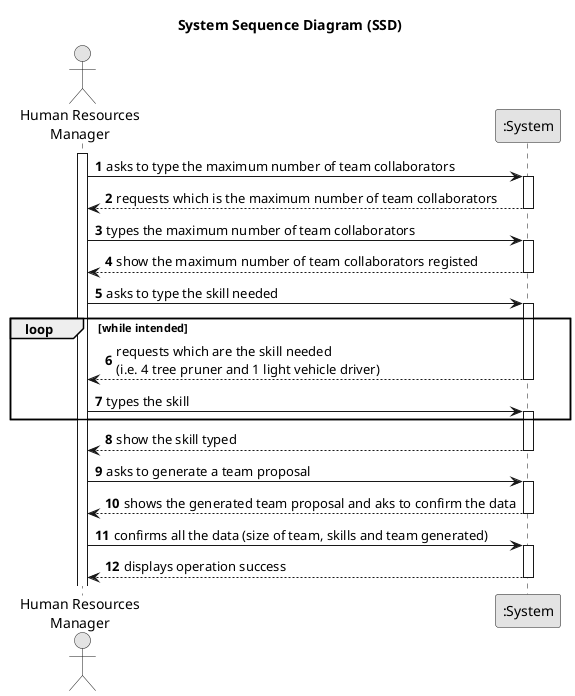 @startuml
skinparam monochrome true
skinparam packageStyle rectangle
skinparam shadowing false

title System Sequence Diagram (SSD)

autonumber

actor "Human Resources\nManager" as HRM
participant ":System" as System

activate HRM

    HRM -> System : asks to type the maximum number of team collaborators
    activate System

        System --> HRM : requests which is the maximum number of team collaborators
    deactivate System

    HRM -> System : types the maximum number of team collaborators
    activate System

        System --> HRM : show the maximum number of team collaborators registed
    deactivate System

    HRM -> System : asks to type the skill needed
    activate System

    loop while intended
            System --> HRM : requests which are the skill needed\n(i.e. 4 tree pruner and 1 light vehicle driver)
        deactivate System

        HRM -> System : types the skill
        activate System
    end

        System --> HRM : show the skill typed
            deactivate System

    HRM -> System : asks to generate a team proposal
    activate System

        System --> HRM : shows the generated team proposal and aks to confirm the data
    deactivate System

    HRM -> System : confirms all the data (size of team, skills and team generated)
    activate System

        System --> HRM : displays operation success
    deactivate System


@enduml